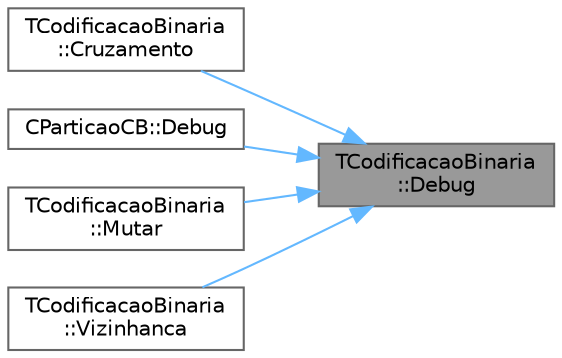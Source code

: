 digraph "TCodificacaoBinaria::Debug"
{
 // LATEX_PDF_SIZE
  bgcolor="transparent";
  edge [fontname=Helvetica,fontsize=10,labelfontname=Helvetica,labelfontsize=10];
  node [fontname=Helvetica,fontsize=10,shape=box,height=0.2,width=0.4];
  rankdir="RL";
  Node1 [id="Node000001",label="TCodificacaoBinaria\l::Debug",height=0.2,width=0.4,color="gray40", fillcolor="grey60", style="filled", fontcolor="black",tooltip="Mostra o estado no ecrã, para debug."];
  Node1 -> Node2 [id="edge1_Node000001_Node000002",dir="back",color="steelblue1",style="solid",tooltip=" "];
  Node2 [id="Node000002",label="TCodificacaoBinaria\l::Cruzamento",height=0.2,width=0.4,color="grey40", fillcolor="white", style="filled",URL="$classTCodificacaoBinaria.html#ac8df002987d87aa7ecaa43e6d833bfdd",tooltip=" "];
  Node1 -> Node3 [id="edge2_Node000001_Node000003",dir="back",color="steelblue1",style="solid",tooltip=" "];
  Node3 [id="Node000003",label="CParticaoCB::Debug",height=0.2,width=0.4,color="grey40", fillcolor="white", style="filled",URL="$classCParticaoCB.html#ad57dca2c8424e91d6ef3769adcddd46b",tooltip="Mostra o estado no ecrã, para debug."];
  Node1 -> Node4 [id="edge3_Node000001_Node000004",dir="back",color="steelblue1",style="solid",tooltip=" "];
  Node4 [id="Node000004",label="TCodificacaoBinaria\l::Mutar",height=0.2,width=0.4,color="grey40", fillcolor="white", style="filled",URL="$classTCodificacaoBinaria.html#a6781e05ebdb49d7a5c176833eec896ce",tooltip=" "];
  Node1 -> Node5 [id="edge4_Node000001_Node000005",dir="back",color="steelblue1",style="solid",tooltip=" "];
  Node5 [id="Node000005",label="TCodificacaoBinaria\l::Vizinhanca",height=0.2,width=0.4,color="grey40", fillcolor="white", style="filled",URL="$classTCodificacaoBinaria.html#a2dab8869b025da3b57888d9830b3b281",tooltip=" "];
}
